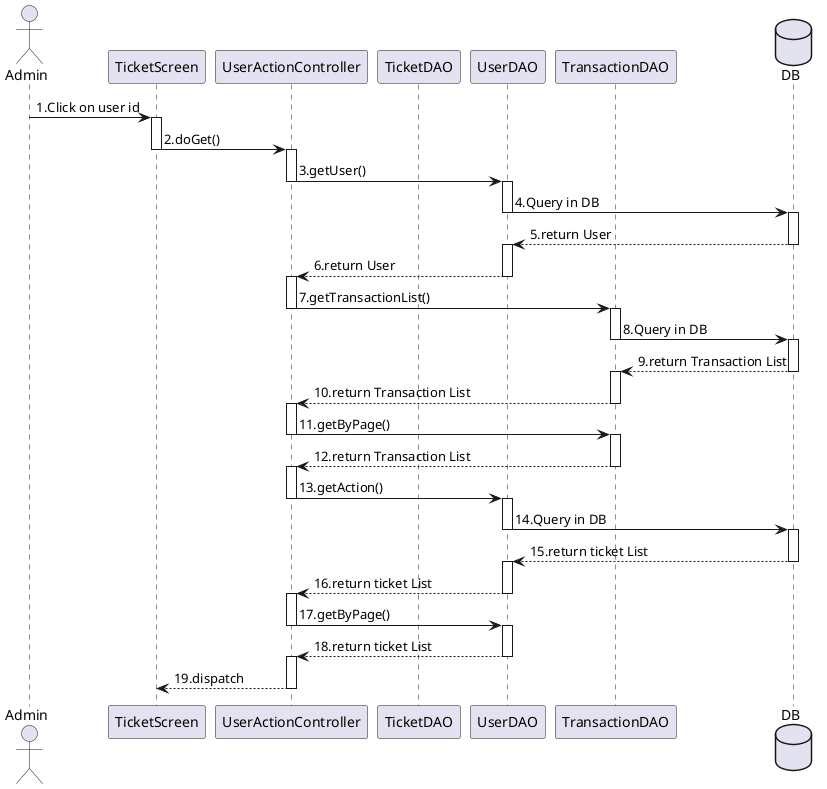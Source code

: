 @startuml

actor       Admin
participant TicketScreen
participant UserActionController
participant TicketDAO
participant UserDAO
participant TransactionDAO
database DB

Admin -> TicketScreen   ++: 1.Click on user id
TicketScreen -> UserActionController   --++: 2.doGet()
UserActionController -> UserDAO --++: 3.getUser()
UserDAO -> DB --++ : 4.Query in DB
DB --> UserDAO --++: 5.return User
UserDAO --> UserActionController --++: 6.return User

UserActionController -> TransactionDAO --++: 7.getTransactionList()
TransactionDAO -> DB --++ : 8.Query in DB
DB --> TransactionDAO --++: 9.return Transaction List
TransactionDAO --> UserActionController --++: 10.return Transaction List
UserActionController -> TransactionDAO --++: 11.getByPage()
TransactionDAO --> UserActionController --++: 12.return Transaction List

UserActionController -> UserDAO --++: 13.getAction()
UserDAO -> DB --++ : 14.Query in DB
DB --> UserDAO --++: 15.return ticket List
UserDAO --> UserActionController --++: 16.return ticket List
UserActionController -> UserDAO --++: 17.getByPage()
UserDAO --> UserActionController --++: 18.return ticket List
UserActionController --> TicketScreen  --: 19.dispatch


@enduml